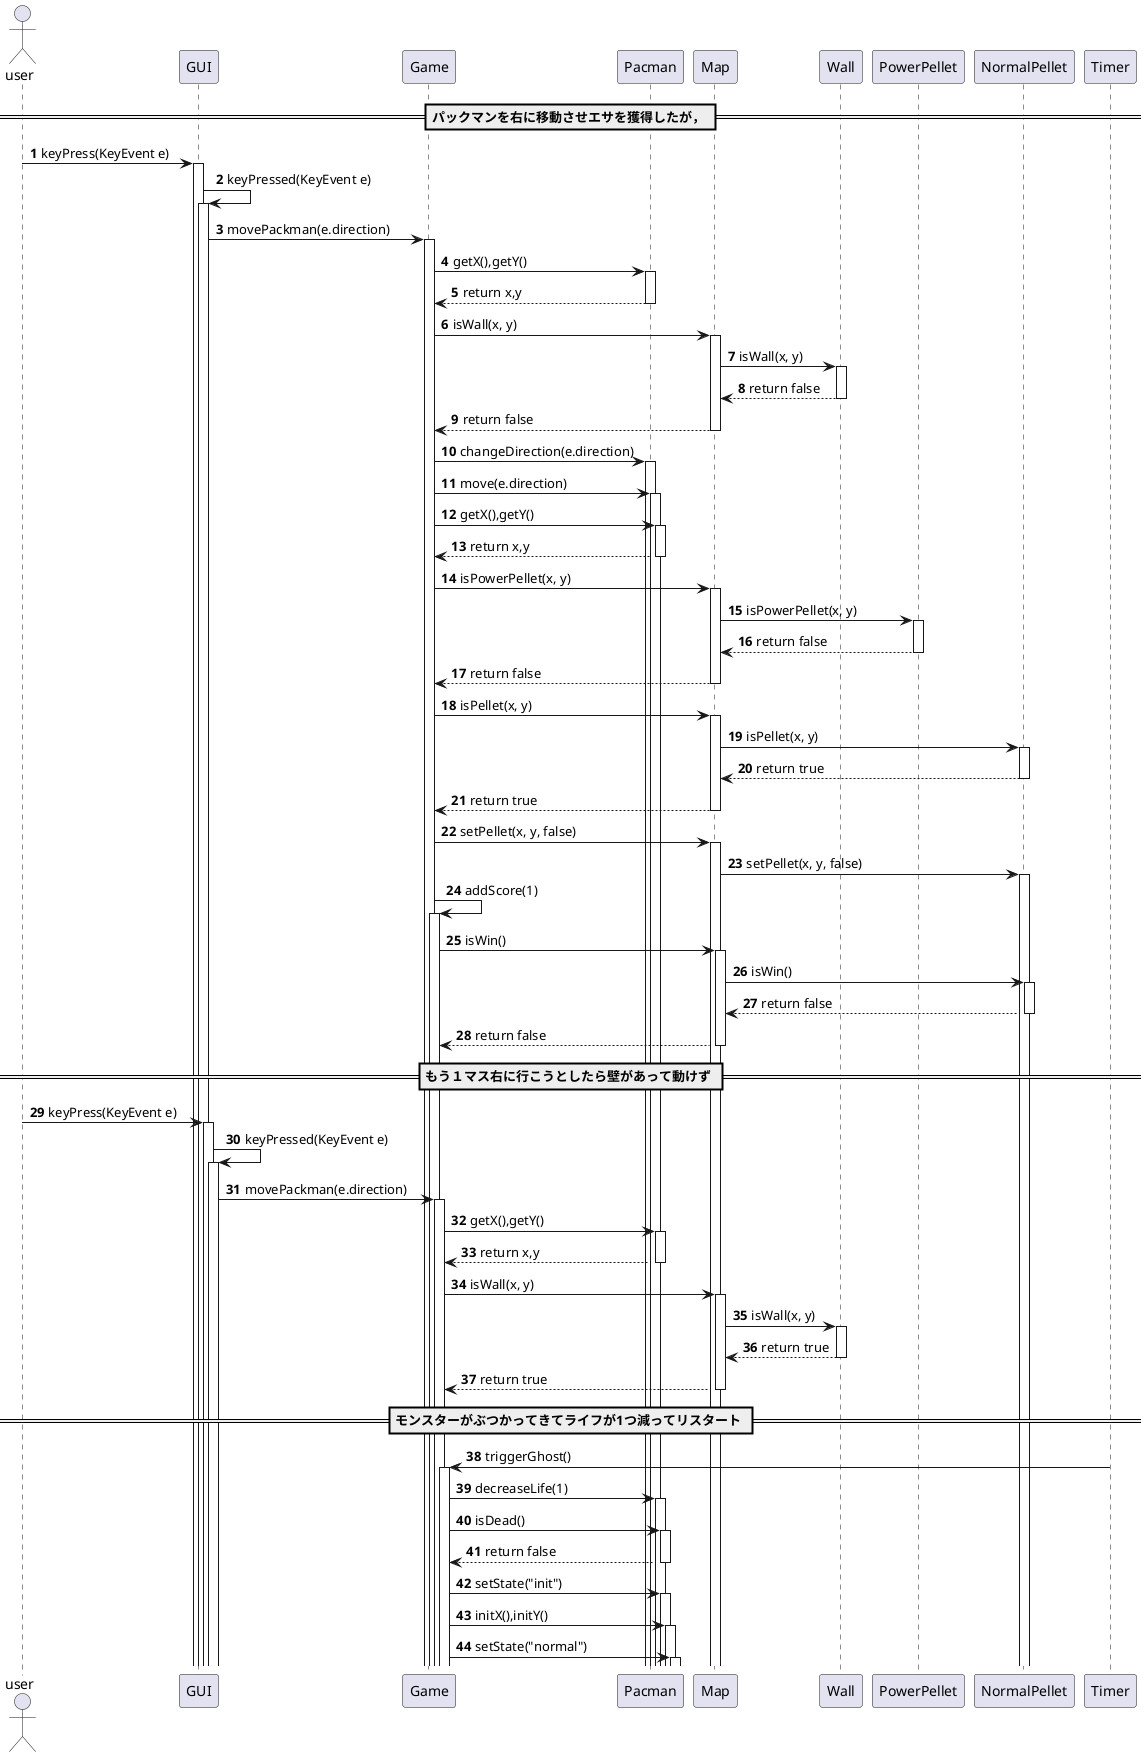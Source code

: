 @startuml
autonumber
autoactivate on
actor user as user
== パックマンを右に移動させエサを獲得したが， ==
user -> GUI: keyPress(KeyEvent e)
GUI -> GUI: keyPressed(KeyEvent e)
GUI -> Game: movePackman(e.direction)
Game -> Pacman : getX(),getY()
Pacman --> Game: return x,y
Game -> Map: isWall(x, y)
Map -> Wall: isWall(x, y)
Wall --> Map : return false
Map --> Game: return false
Game -> Pacman : changeDirection(e.direction)
Game -> Pacman: move(e.direction)
Game -> Pacman : getX(),getY()
Pacman --> Game: return x,y
Game -> Map: isPowerPellet(x, y)
Map -> PowerPellet: isPowerPellet(x, y)
PowerPellet --> Map: return false
Map --> Game: return false
Game -> Map: isPellet(x, y)
Map -> NormalPellet: isPellet(x, y)
NormalPellet --> Map: return true
Map --> Game: return true
Game -> Map: setPellet(x, y, false)
Map -> NormalPellet: setPellet(x, y, false) 
Game -> Game: addScore(1)
Game -> Map: isWin()
Map -> NormalPellet: isWin()
NormalPellet --> Map: return false
Map --> Game: return false
== もう１マス右に行こうとしたら壁があって動けず ==
user -> GUI: keyPress(KeyEvent e)
GUI -> GUI: keyPressed(KeyEvent e)
GUI -> Game: movePackman(e.direction)
Game -> Pacman : getX(),getY()
Pacman --> Game: return x,y
Game -> Map: isWall(x, y)
Map -> Wall: isWall(x, y)
Wall --> Map : return true
Map --> Game: return true
== モンスターがぶつかってきてライフが1つ減ってリスタート ==
Timer -> Game: triggerGhost()
Game -> Pacman: decreaseLife(1)
Game -> Pacman: isDead()
Pacman --> Game: return false
Game -> Pacman: setState("init")
Game -> Pacman: initX(),initY()
Game -> Pacman: setState("normal")
@enduml